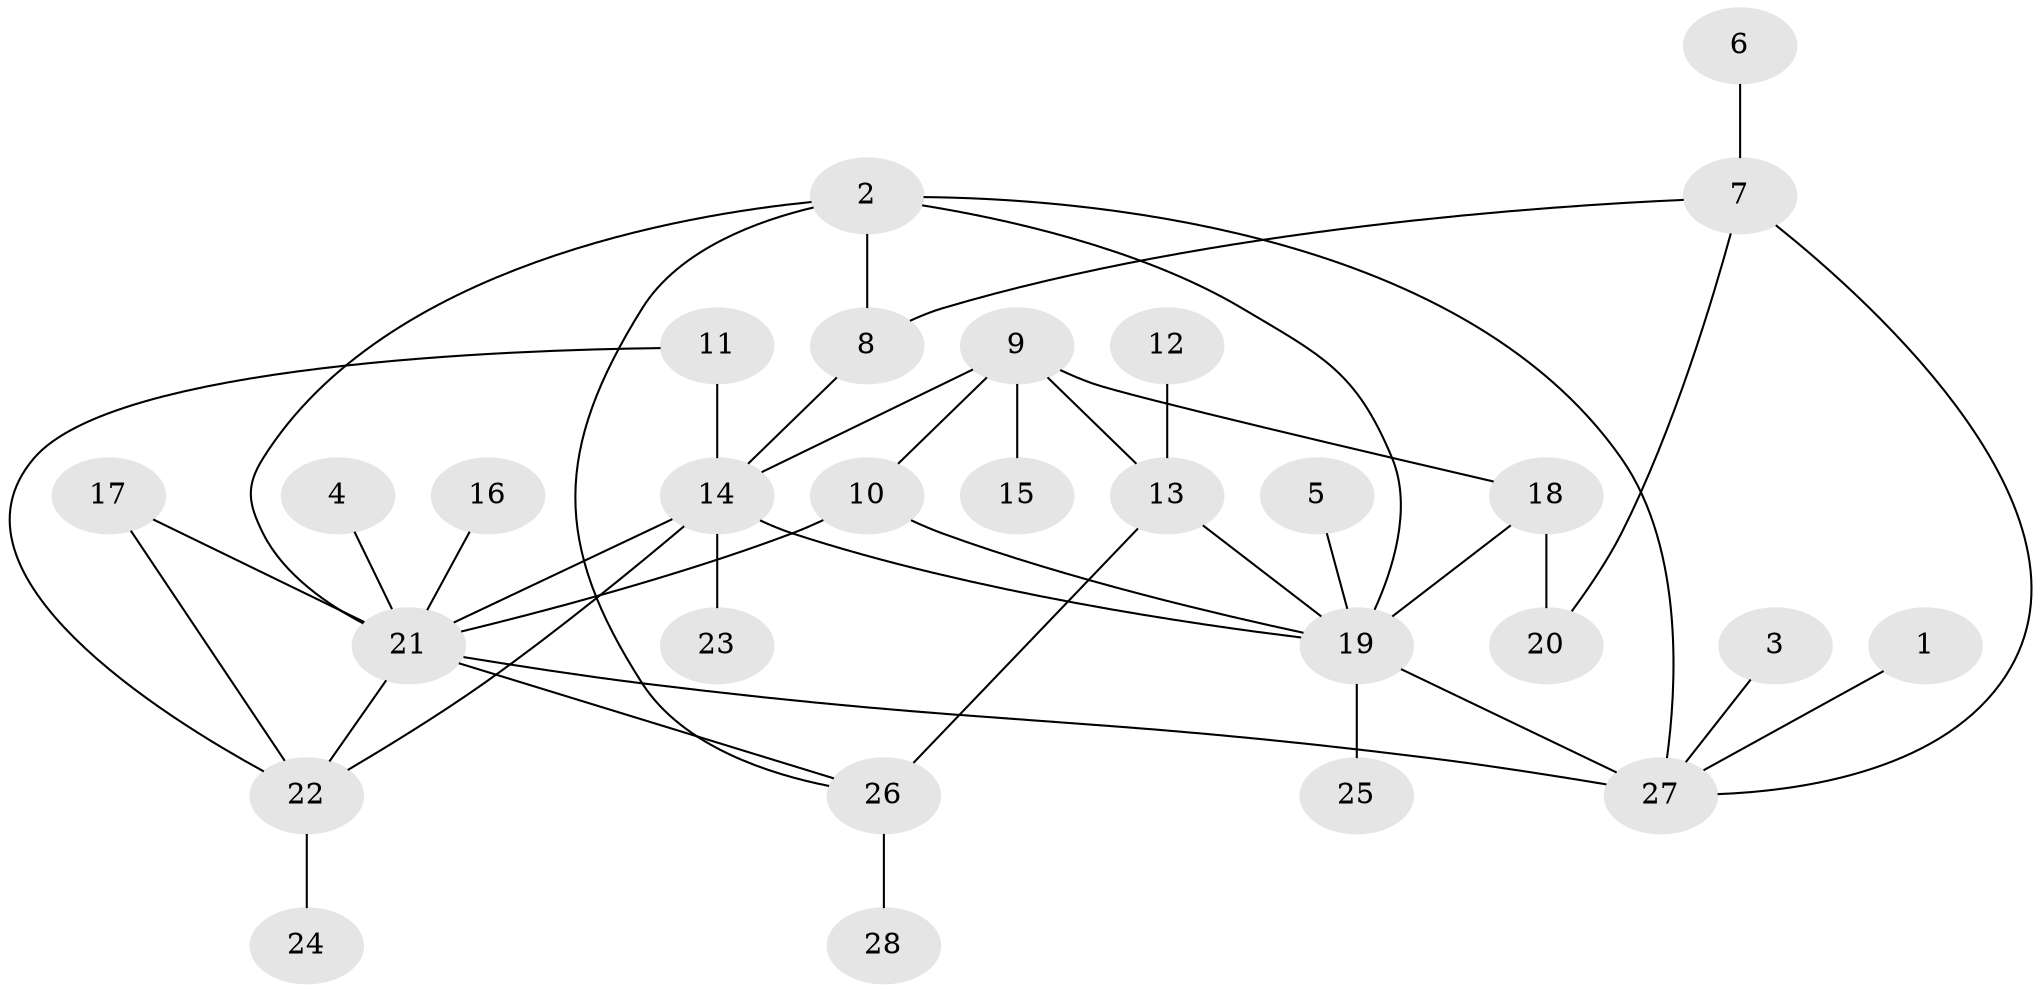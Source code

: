 // original degree distribution, {5: 0.04411764705882353, 8: 0.014705882352941176, 6: 0.04411764705882353, 12: 0.014705882352941176, 4: 0.04411764705882353, 7: 0.04411764705882353, 2: 0.17647058823529413, 11: 0.014705882352941176, 1: 0.5294117647058824, 3: 0.07352941176470588}
// Generated by graph-tools (version 1.1) at 2025/37/03/04/25 23:37:47]
// undirected, 28 vertices, 42 edges
graph export_dot {
  node [color=gray90,style=filled];
  1;
  2;
  3;
  4;
  5;
  6;
  7;
  8;
  9;
  10;
  11;
  12;
  13;
  14;
  15;
  16;
  17;
  18;
  19;
  20;
  21;
  22;
  23;
  24;
  25;
  26;
  27;
  28;
  1 -- 27 [weight=1.0];
  2 -- 8 [weight=2.0];
  2 -- 19 [weight=1.0];
  2 -- 21 [weight=1.0];
  2 -- 26 [weight=1.0];
  2 -- 27 [weight=1.0];
  3 -- 27 [weight=1.0];
  4 -- 21 [weight=1.0];
  5 -- 19 [weight=1.0];
  6 -- 7 [weight=1.0];
  7 -- 8 [weight=1.0];
  7 -- 20 [weight=1.0];
  7 -- 27 [weight=1.0];
  8 -- 14 [weight=1.0];
  9 -- 10 [weight=1.0];
  9 -- 13 [weight=1.0];
  9 -- 14 [weight=2.0];
  9 -- 15 [weight=1.0];
  9 -- 18 [weight=1.0];
  10 -- 19 [weight=1.0];
  10 -- 21 [weight=1.0];
  11 -- 14 [weight=1.0];
  11 -- 22 [weight=1.0];
  12 -- 13 [weight=1.0];
  13 -- 19 [weight=1.0];
  13 -- 26 [weight=2.0];
  14 -- 19 [weight=1.0];
  14 -- 21 [weight=1.0];
  14 -- 22 [weight=1.0];
  14 -- 23 [weight=1.0];
  16 -- 21 [weight=1.0];
  17 -- 21 [weight=1.0];
  17 -- 22 [weight=1.0];
  18 -- 19 [weight=1.0];
  18 -- 20 [weight=1.0];
  19 -- 25 [weight=1.0];
  19 -- 27 [weight=2.0];
  21 -- 22 [weight=1.0];
  21 -- 26 [weight=1.0];
  21 -- 27 [weight=1.0];
  22 -- 24 [weight=1.0];
  26 -- 28 [weight=1.0];
}
